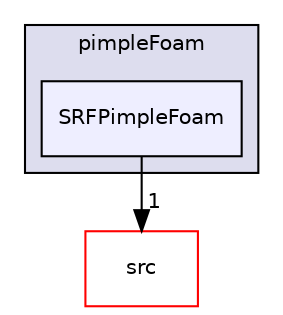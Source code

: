 digraph "applications/solvers/incompressible/pimpleFoam/SRFPimpleFoam" {
  bgcolor=transparent;
  compound=true
  node [ fontsize="10", fontname="Helvetica"];
  edge [ labelfontsize="10", labelfontname="Helvetica"];
  subgraph clusterdir_98e028252b14d2134a5971db69393518 {
    graph [ bgcolor="#ddddee", pencolor="black", label="pimpleFoam" fontname="Helvetica", fontsize="10", URL="dir_98e028252b14d2134a5971db69393518.html"]
  dir_0aa4825cd2d66c291e837ecfd80262a3 [shape=box, label="SRFPimpleFoam", style="filled", fillcolor="#eeeeff", pencolor="black", URL="dir_0aa4825cd2d66c291e837ecfd80262a3.html"];
  }
  dir_68267d1309a1af8e8297ef4c3efbcdba [shape=box label="src" color="red" URL="dir_68267d1309a1af8e8297ef4c3efbcdba.html"];
  dir_0aa4825cd2d66c291e837ecfd80262a3->dir_68267d1309a1af8e8297ef4c3efbcdba [headlabel="1", labeldistance=1.5 headhref="dir_000059_000499.html"];
}
